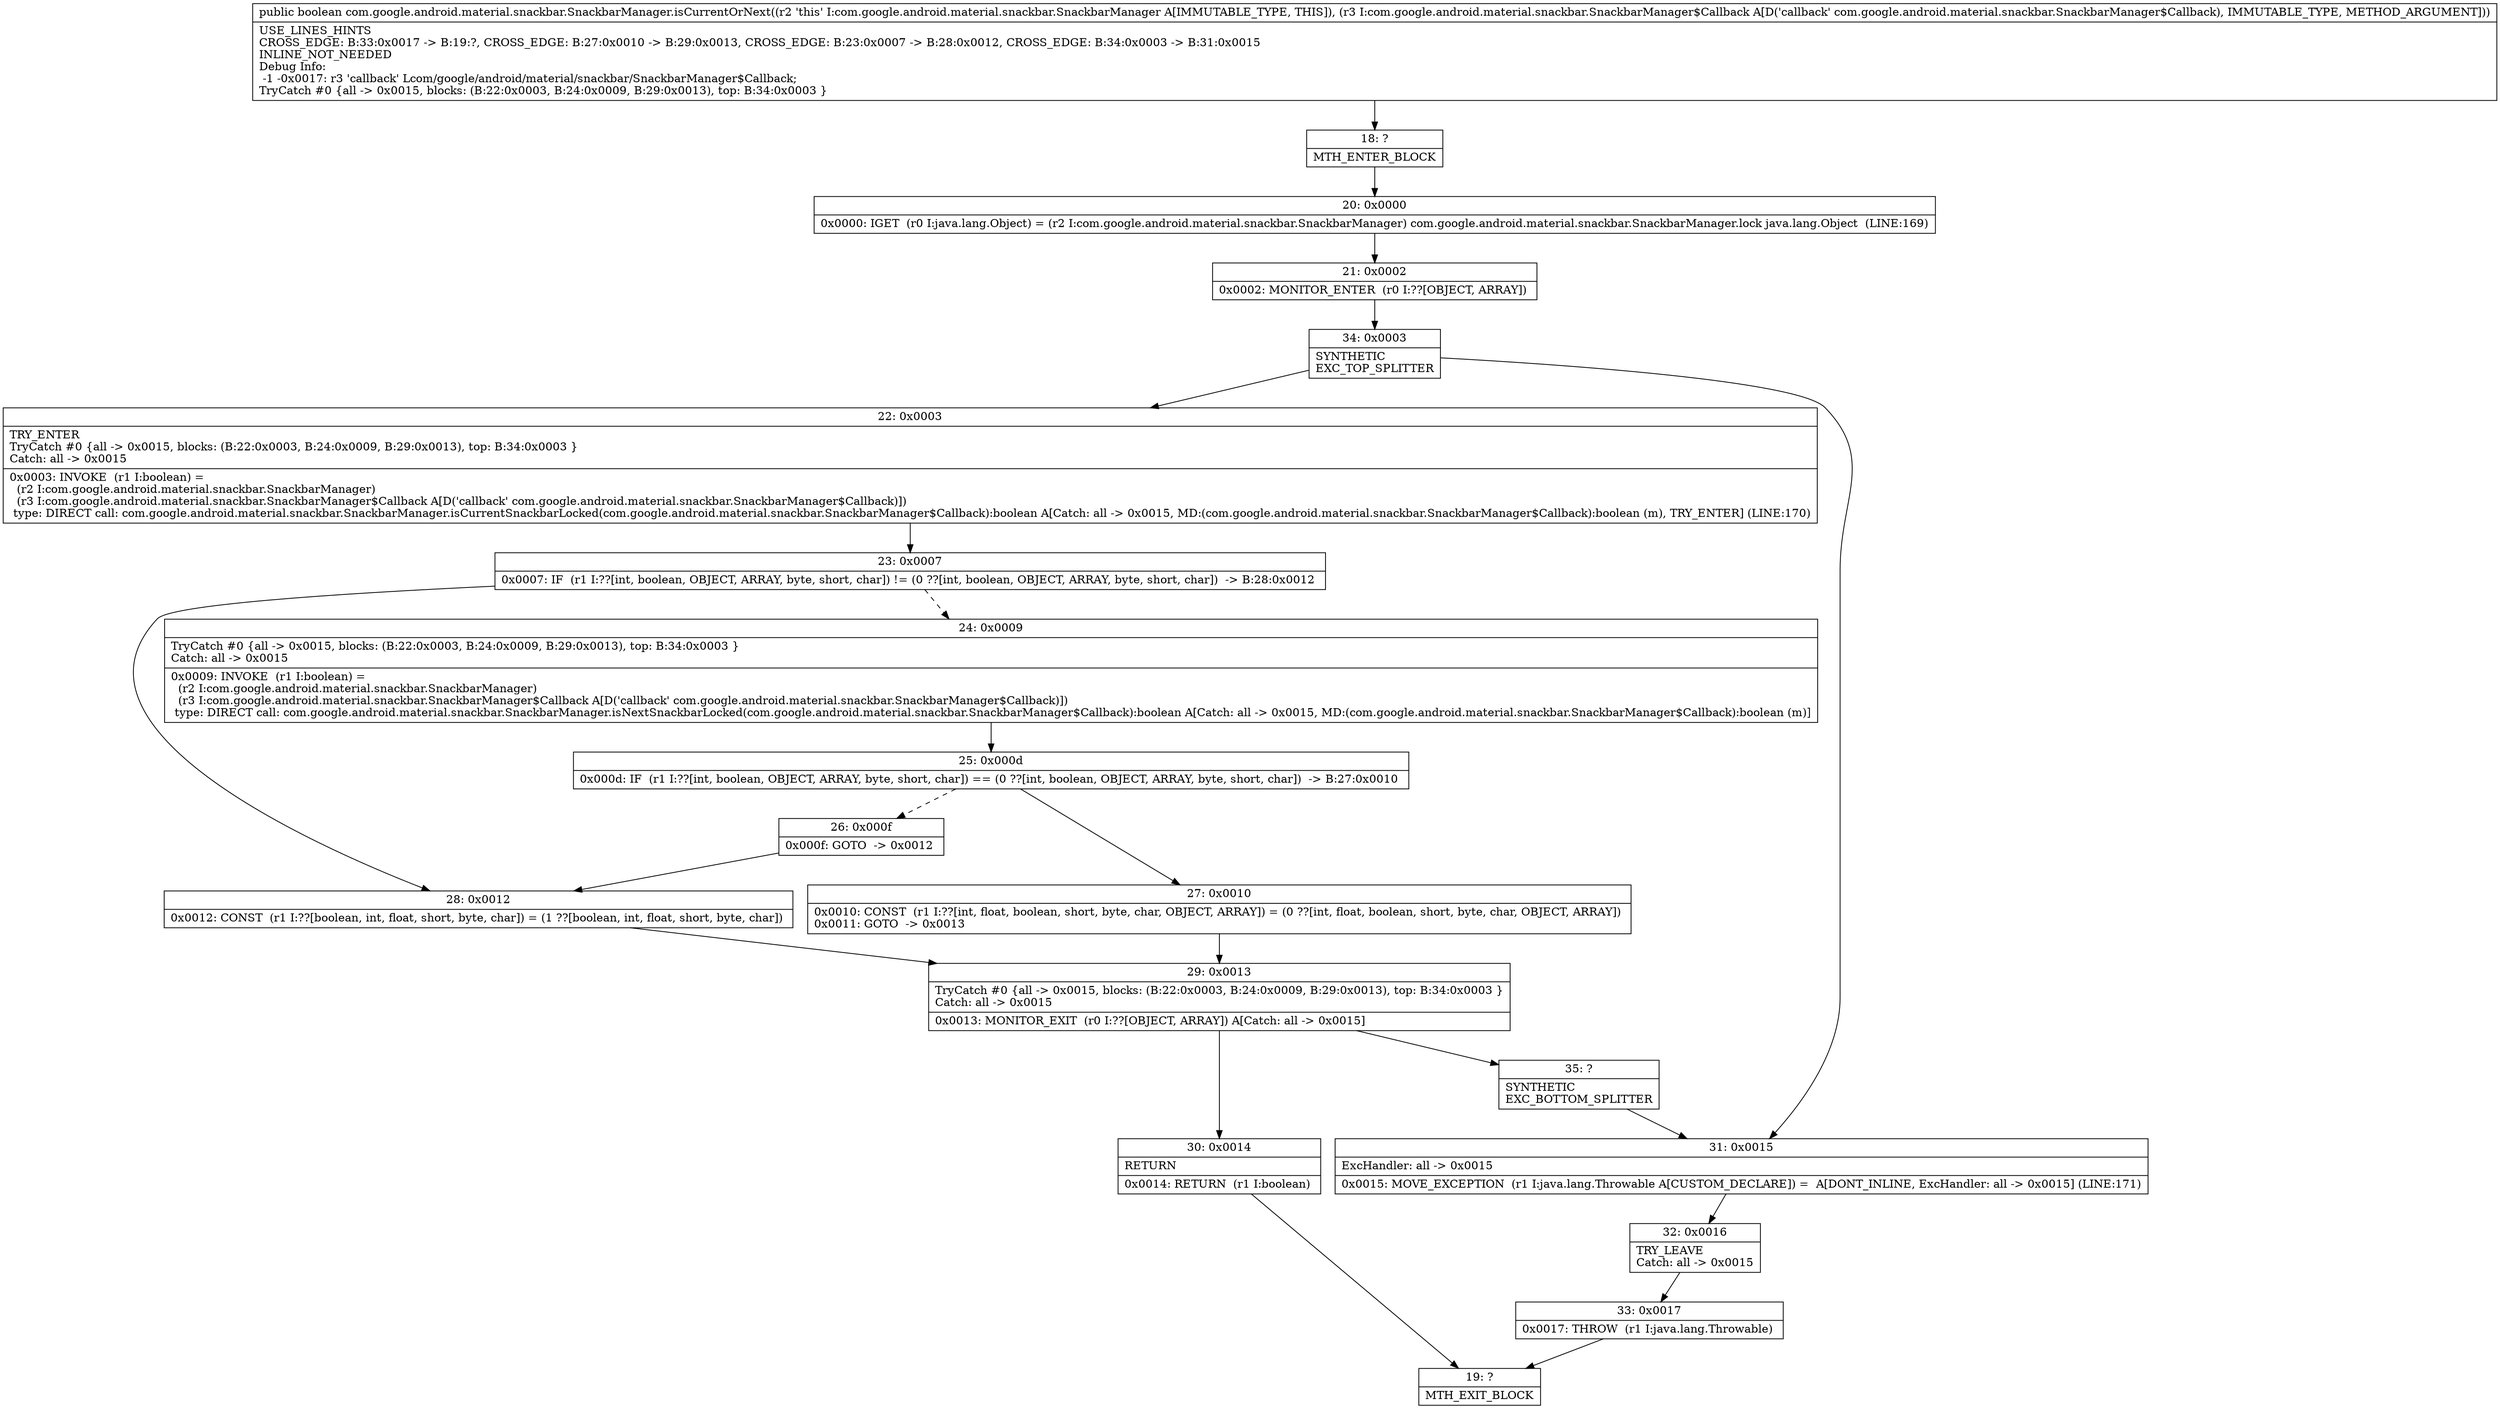 digraph "CFG forcom.google.android.material.snackbar.SnackbarManager.isCurrentOrNext(Lcom\/google\/android\/material\/snackbar\/SnackbarManager$Callback;)Z" {
Node_18 [shape=record,label="{18\:\ ?|MTH_ENTER_BLOCK\l}"];
Node_20 [shape=record,label="{20\:\ 0x0000|0x0000: IGET  (r0 I:java.lang.Object) = (r2 I:com.google.android.material.snackbar.SnackbarManager) com.google.android.material.snackbar.SnackbarManager.lock java.lang.Object  (LINE:169)\l}"];
Node_21 [shape=record,label="{21\:\ 0x0002|0x0002: MONITOR_ENTER  (r0 I:??[OBJECT, ARRAY]) \l}"];
Node_34 [shape=record,label="{34\:\ 0x0003|SYNTHETIC\lEXC_TOP_SPLITTER\l}"];
Node_22 [shape=record,label="{22\:\ 0x0003|TRY_ENTER\lTryCatch #0 \{all \-\> 0x0015, blocks: (B:22:0x0003, B:24:0x0009, B:29:0x0013), top: B:34:0x0003 \}\lCatch: all \-\> 0x0015\l|0x0003: INVOKE  (r1 I:boolean) = \l  (r2 I:com.google.android.material.snackbar.SnackbarManager)\l  (r3 I:com.google.android.material.snackbar.SnackbarManager$Callback A[D('callback' com.google.android.material.snackbar.SnackbarManager$Callback)])\l type: DIRECT call: com.google.android.material.snackbar.SnackbarManager.isCurrentSnackbarLocked(com.google.android.material.snackbar.SnackbarManager$Callback):boolean A[Catch: all \-\> 0x0015, MD:(com.google.android.material.snackbar.SnackbarManager$Callback):boolean (m), TRY_ENTER] (LINE:170)\l}"];
Node_23 [shape=record,label="{23\:\ 0x0007|0x0007: IF  (r1 I:??[int, boolean, OBJECT, ARRAY, byte, short, char]) != (0 ??[int, boolean, OBJECT, ARRAY, byte, short, char])  \-\> B:28:0x0012 \l}"];
Node_24 [shape=record,label="{24\:\ 0x0009|TryCatch #0 \{all \-\> 0x0015, blocks: (B:22:0x0003, B:24:0x0009, B:29:0x0013), top: B:34:0x0003 \}\lCatch: all \-\> 0x0015\l|0x0009: INVOKE  (r1 I:boolean) = \l  (r2 I:com.google.android.material.snackbar.SnackbarManager)\l  (r3 I:com.google.android.material.snackbar.SnackbarManager$Callback A[D('callback' com.google.android.material.snackbar.SnackbarManager$Callback)])\l type: DIRECT call: com.google.android.material.snackbar.SnackbarManager.isNextSnackbarLocked(com.google.android.material.snackbar.SnackbarManager$Callback):boolean A[Catch: all \-\> 0x0015, MD:(com.google.android.material.snackbar.SnackbarManager$Callback):boolean (m)]\l}"];
Node_25 [shape=record,label="{25\:\ 0x000d|0x000d: IF  (r1 I:??[int, boolean, OBJECT, ARRAY, byte, short, char]) == (0 ??[int, boolean, OBJECT, ARRAY, byte, short, char])  \-\> B:27:0x0010 \l}"];
Node_26 [shape=record,label="{26\:\ 0x000f|0x000f: GOTO  \-\> 0x0012 \l}"];
Node_27 [shape=record,label="{27\:\ 0x0010|0x0010: CONST  (r1 I:??[int, float, boolean, short, byte, char, OBJECT, ARRAY]) = (0 ??[int, float, boolean, short, byte, char, OBJECT, ARRAY]) \l0x0011: GOTO  \-\> 0x0013 \l}"];
Node_29 [shape=record,label="{29\:\ 0x0013|TryCatch #0 \{all \-\> 0x0015, blocks: (B:22:0x0003, B:24:0x0009, B:29:0x0013), top: B:34:0x0003 \}\lCatch: all \-\> 0x0015\l|0x0013: MONITOR_EXIT  (r0 I:??[OBJECT, ARRAY]) A[Catch: all \-\> 0x0015]\l}"];
Node_30 [shape=record,label="{30\:\ 0x0014|RETURN\l|0x0014: RETURN  (r1 I:boolean) \l}"];
Node_19 [shape=record,label="{19\:\ ?|MTH_EXIT_BLOCK\l}"];
Node_35 [shape=record,label="{35\:\ ?|SYNTHETIC\lEXC_BOTTOM_SPLITTER\l}"];
Node_28 [shape=record,label="{28\:\ 0x0012|0x0012: CONST  (r1 I:??[boolean, int, float, short, byte, char]) = (1 ??[boolean, int, float, short, byte, char]) \l}"];
Node_31 [shape=record,label="{31\:\ 0x0015|ExcHandler: all \-\> 0x0015\l|0x0015: MOVE_EXCEPTION  (r1 I:java.lang.Throwable A[CUSTOM_DECLARE]) =  A[DONT_INLINE, ExcHandler: all \-\> 0x0015] (LINE:171)\l}"];
Node_32 [shape=record,label="{32\:\ 0x0016|TRY_LEAVE\lCatch: all \-\> 0x0015\l}"];
Node_33 [shape=record,label="{33\:\ 0x0017|0x0017: THROW  (r1 I:java.lang.Throwable) \l}"];
MethodNode[shape=record,label="{public boolean com.google.android.material.snackbar.SnackbarManager.isCurrentOrNext((r2 'this' I:com.google.android.material.snackbar.SnackbarManager A[IMMUTABLE_TYPE, THIS]), (r3 I:com.google.android.material.snackbar.SnackbarManager$Callback A[D('callback' com.google.android.material.snackbar.SnackbarManager$Callback), IMMUTABLE_TYPE, METHOD_ARGUMENT]))  | USE_LINES_HINTS\lCROSS_EDGE: B:33:0x0017 \-\> B:19:?, CROSS_EDGE: B:27:0x0010 \-\> B:29:0x0013, CROSS_EDGE: B:23:0x0007 \-\> B:28:0x0012, CROSS_EDGE: B:34:0x0003 \-\> B:31:0x0015\lINLINE_NOT_NEEDED\lDebug Info:\l  \-1 \-0x0017: r3 'callback' Lcom\/google\/android\/material\/snackbar\/SnackbarManager$Callback;\lTryCatch #0 \{all \-\> 0x0015, blocks: (B:22:0x0003, B:24:0x0009, B:29:0x0013), top: B:34:0x0003 \}\l}"];
MethodNode -> Node_18;Node_18 -> Node_20;
Node_20 -> Node_21;
Node_21 -> Node_34;
Node_34 -> Node_22;
Node_34 -> Node_31;
Node_22 -> Node_23;
Node_23 -> Node_24[style=dashed];
Node_23 -> Node_28;
Node_24 -> Node_25;
Node_25 -> Node_26[style=dashed];
Node_25 -> Node_27;
Node_26 -> Node_28;
Node_27 -> Node_29;
Node_29 -> Node_30;
Node_29 -> Node_35;
Node_30 -> Node_19;
Node_35 -> Node_31;
Node_28 -> Node_29;
Node_31 -> Node_32;
Node_32 -> Node_33;
Node_33 -> Node_19;
}

